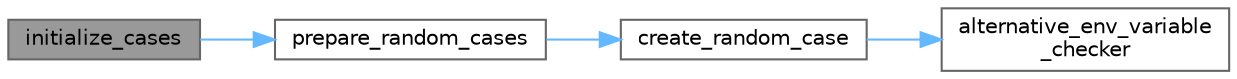 digraph "initialize_cases"
{
 // LATEX_PDF_SIZE
  bgcolor="transparent";
  edge [fontname=Helvetica,fontsize=10,labelfontname=Helvetica,labelfontsize=10];
  node [fontname=Helvetica,fontsize=10,shape=box,height=0.2,width=0.4];
  rankdir="LR";
  Node1 [id="Node000001",label="initialize_cases",height=0.2,width=0.4,color="gray40", fillcolor="grey60", style="filled", fontcolor="black",tooltip=" "];
  Node1 -> Node2 [id="edge1_Node000001_Node000002",color="steelblue1",style="solid",tooltip=" "];
  Node2 [id="Node000002",label="prepare_random_cases",height=0.2,width=0.4,color="grey40", fillcolor="white", style="filled",URL="$test__environment__whitebox_8cpp.html#aeda642bf12ae6fcb53cf5e922b85cfad",tooltip=" "];
  Node2 -> Node3 [id="edge2_Node000002_Node000003",color="steelblue1",style="solid",tooltip=" "];
  Node3 [id="Node000003",label="create_random_case",height=0.2,width=0.4,color="grey40", fillcolor="white", style="filled",URL="$test__environment__whitebox_8cpp.html#a9fc3a7b3de89a67e335975ec40c10d27",tooltip=" "];
  Node3 -> Node4 [id="edge3_Node000003_Node000004",color="steelblue1",style="solid",tooltip=" "];
  Node4 [id="Node000004",label="alternative_env_variable\l_checker",height=0.2,width=0.4,color="grey40", fillcolor="white", style="filled",URL="$test__environment__whitebox_8cpp.html#afeca88b75ae33940f40bb4196e50788a",tooltip=" "];
}
